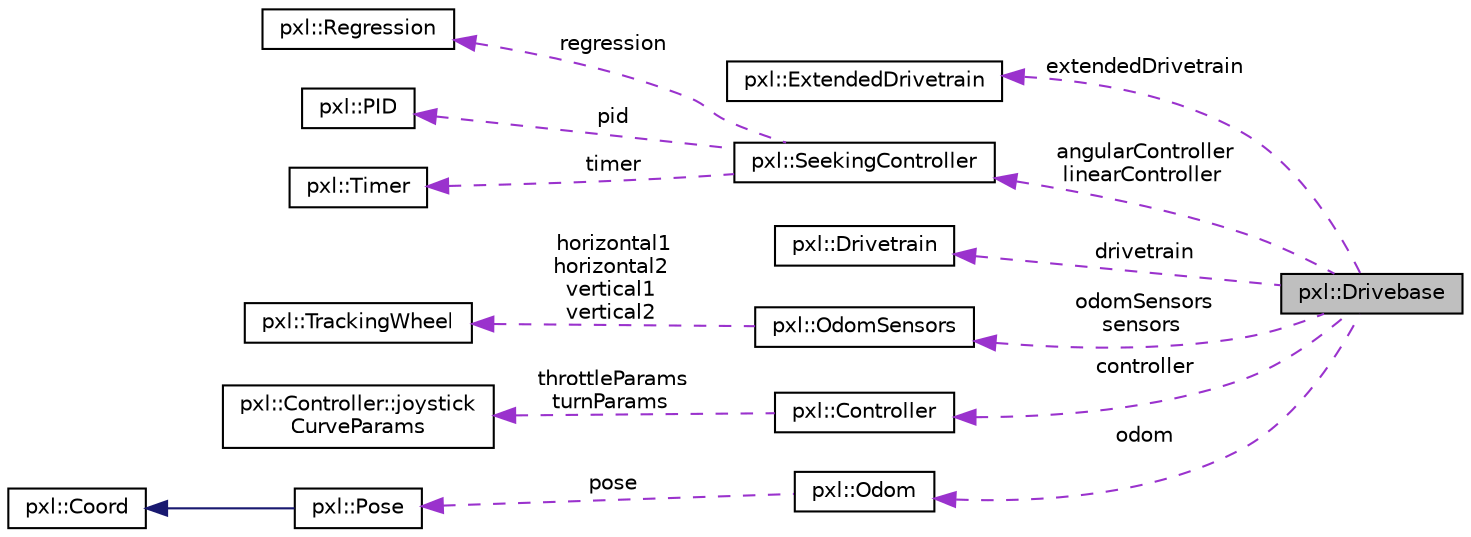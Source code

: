 digraph "pxl::Drivebase"
{
 // LATEX_PDF_SIZE
  edge [fontname="Helvetica",fontsize="10",labelfontname="Helvetica",labelfontsize="10"];
  node [fontname="Helvetica",fontsize="10",shape=record];
  rankdir="LR";
  Node1 [label="pxl::Drivebase",height=0.2,width=0.4,color="black", fillcolor="grey75", style="filled", fontcolor="black",tooltip="The Drivebase class represents the base of a robot's drivetrain."];
  Node2 -> Node1 [dir="back",color="darkorchid3",fontsize="10",style="dashed",label=" extendedDrivetrain" ,fontname="Helvetica"];
  Node2 [label="pxl::ExtendedDrivetrain",height=0.2,width=0.4,color="black", fillcolor="white", style="filled",URL="$classpxl_1_1ExtendedDrivetrain.html",tooltip=" "];
  Node3 -> Node1 [dir="back",color="darkorchid3",fontsize="10",style="dashed",label=" angularController\nlinearController" ,fontname="Helvetica"];
  Node3 [label="pxl::SeekingController",height=0.2,width=0.4,color="black", fillcolor="white", style="filled",URL="$classpxl_1_1SeekingController.html",tooltip="The SeekingController class represents a controller used for seeking a target value."];
  Node4 -> Node3 [dir="back",color="darkorchid3",fontsize="10",style="dashed",label=" regression" ,fontname="Helvetica"];
  Node4 [label="pxl::Regression",height=0.2,width=0.4,color="black", fillcolor="white", style="filled",URL="$classpxl_1_1Regression.html",tooltip="A class that performs regression analysis on a set of points."];
  Node5 -> Node3 [dir="back",color="darkorchid3",fontsize="10",style="dashed",label=" pid" ,fontname="Helvetica"];
  Node5 [label="pxl::PID",height=0.2,width=0.4,color="black", fillcolor="white", style="filled",URL="$classpxl_1_1PID.html",tooltip="A class representing a Proportional-Integral-Derivative (PID) controller."];
  Node6 -> Node3 [dir="back",color="darkorchid3",fontsize="10",style="dashed",label=" timer" ,fontname="Helvetica"];
  Node6 [label="pxl::Timer",height=0.2,width=0.4,color="black", fillcolor="white", style="filled",URL="$classpxl_1_1Timer.html",tooltip=" "];
  Node7 -> Node1 [dir="back",color="darkorchid3",fontsize="10",style="dashed",label=" drivetrain" ,fontname="Helvetica"];
  Node7 [label="pxl::Drivetrain",height=0.2,width=0.4,color="black", fillcolor="white", style="filled",URL="$classpxl_1_1Drivetrain.html",tooltip="Represents a drivetrain for a robot."];
  Node8 -> Node1 [dir="back",color="darkorchid3",fontsize="10",style="dashed",label=" odomSensors\nsensors" ,fontname="Helvetica"];
  Node8 [label="pxl::OdomSensors",height=0.2,width=0.4,color="black", fillcolor="white", style="filled",URL="$structpxl_1_1OdomSensors.html",tooltip=" "];
  Node9 -> Node8 [dir="back",color="darkorchid3",fontsize="10",style="dashed",label=" horizontal1\nhorizontal2\nvertical1\nvertical2" ,fontname="Helvetica"];
  Node9 [label="pxl::TrackingWheel",height=0.2,width=0.4,color="black", fillcolor="white", style="filled",URL="$classpxl_1_1TrackingWheel.html",tooltip="Represents a tracking wheel used for measuring distance traveled by a robot."];
  Node10 -> Node1 [dir="back",color="darkorchid3",fontsize="10",style="dashed",label=" controller" ,fontname="Helvetica"];
  Node10 [label="pxl::Controller",height=0.2,width=0.4,color="black", fillcolor="white", style="filled",URL="$classpxl_1_1Controller.html",tooltip=" "];
  Node11 -> Node10 [dir="back",color="darkorchid3",fontsize="10",style="dashed",label=" throttleParams\nturnParams" ,fontname="Helvetica"];
  Node11 [label="pxl::Controller::joystick\lCurveParams",height=0.2,width=0.4,color="black", fillcolor="white", style="filled",URL="$structpxl_1_1Controller_1_1joystickCurveParams.html",tooltip=" "];
  Node12 -> Node1 [dir="back",color="darkorchid3",fontsize="10",style="dashed",label=" odom" ,fontname="Helvetica"];
  Node12 [label="pxl::Odom",height=0.2,width=0.4,color="black", fillcolor="white", style="filled",URL="$classpxl_1_1Odom.html",tooltip="The Odom class represents an odometry system that tracks the robot's position and orientation."];
  Node13 -> Node12 [dir="back",color="darkorchid3",fontsize="10",style="dashed",label=" pose" ,fontname="Helvetica"];
  Node13 [label="pxl::Pose",height=0.2,width=0.4,color="black", fillcolor="white", style="filled",URL="$classpxl_1_1Pose.html",tooltip="The Pose class contains classes and functions related to (x, y, theta) coordinates."];
  Node14 -> Node13 [dir="back",color="midnightblue",fontsize="10",style="solid",fontname="Helvetica"];
  Node14 [label="pxl::Coord",height=0.2,width=0.4,color="black", fillcolor="white", style="filled",URL="$classpxl_1_1Coord.html",tooltip="Represents a coordinate in 2D space."];
}
